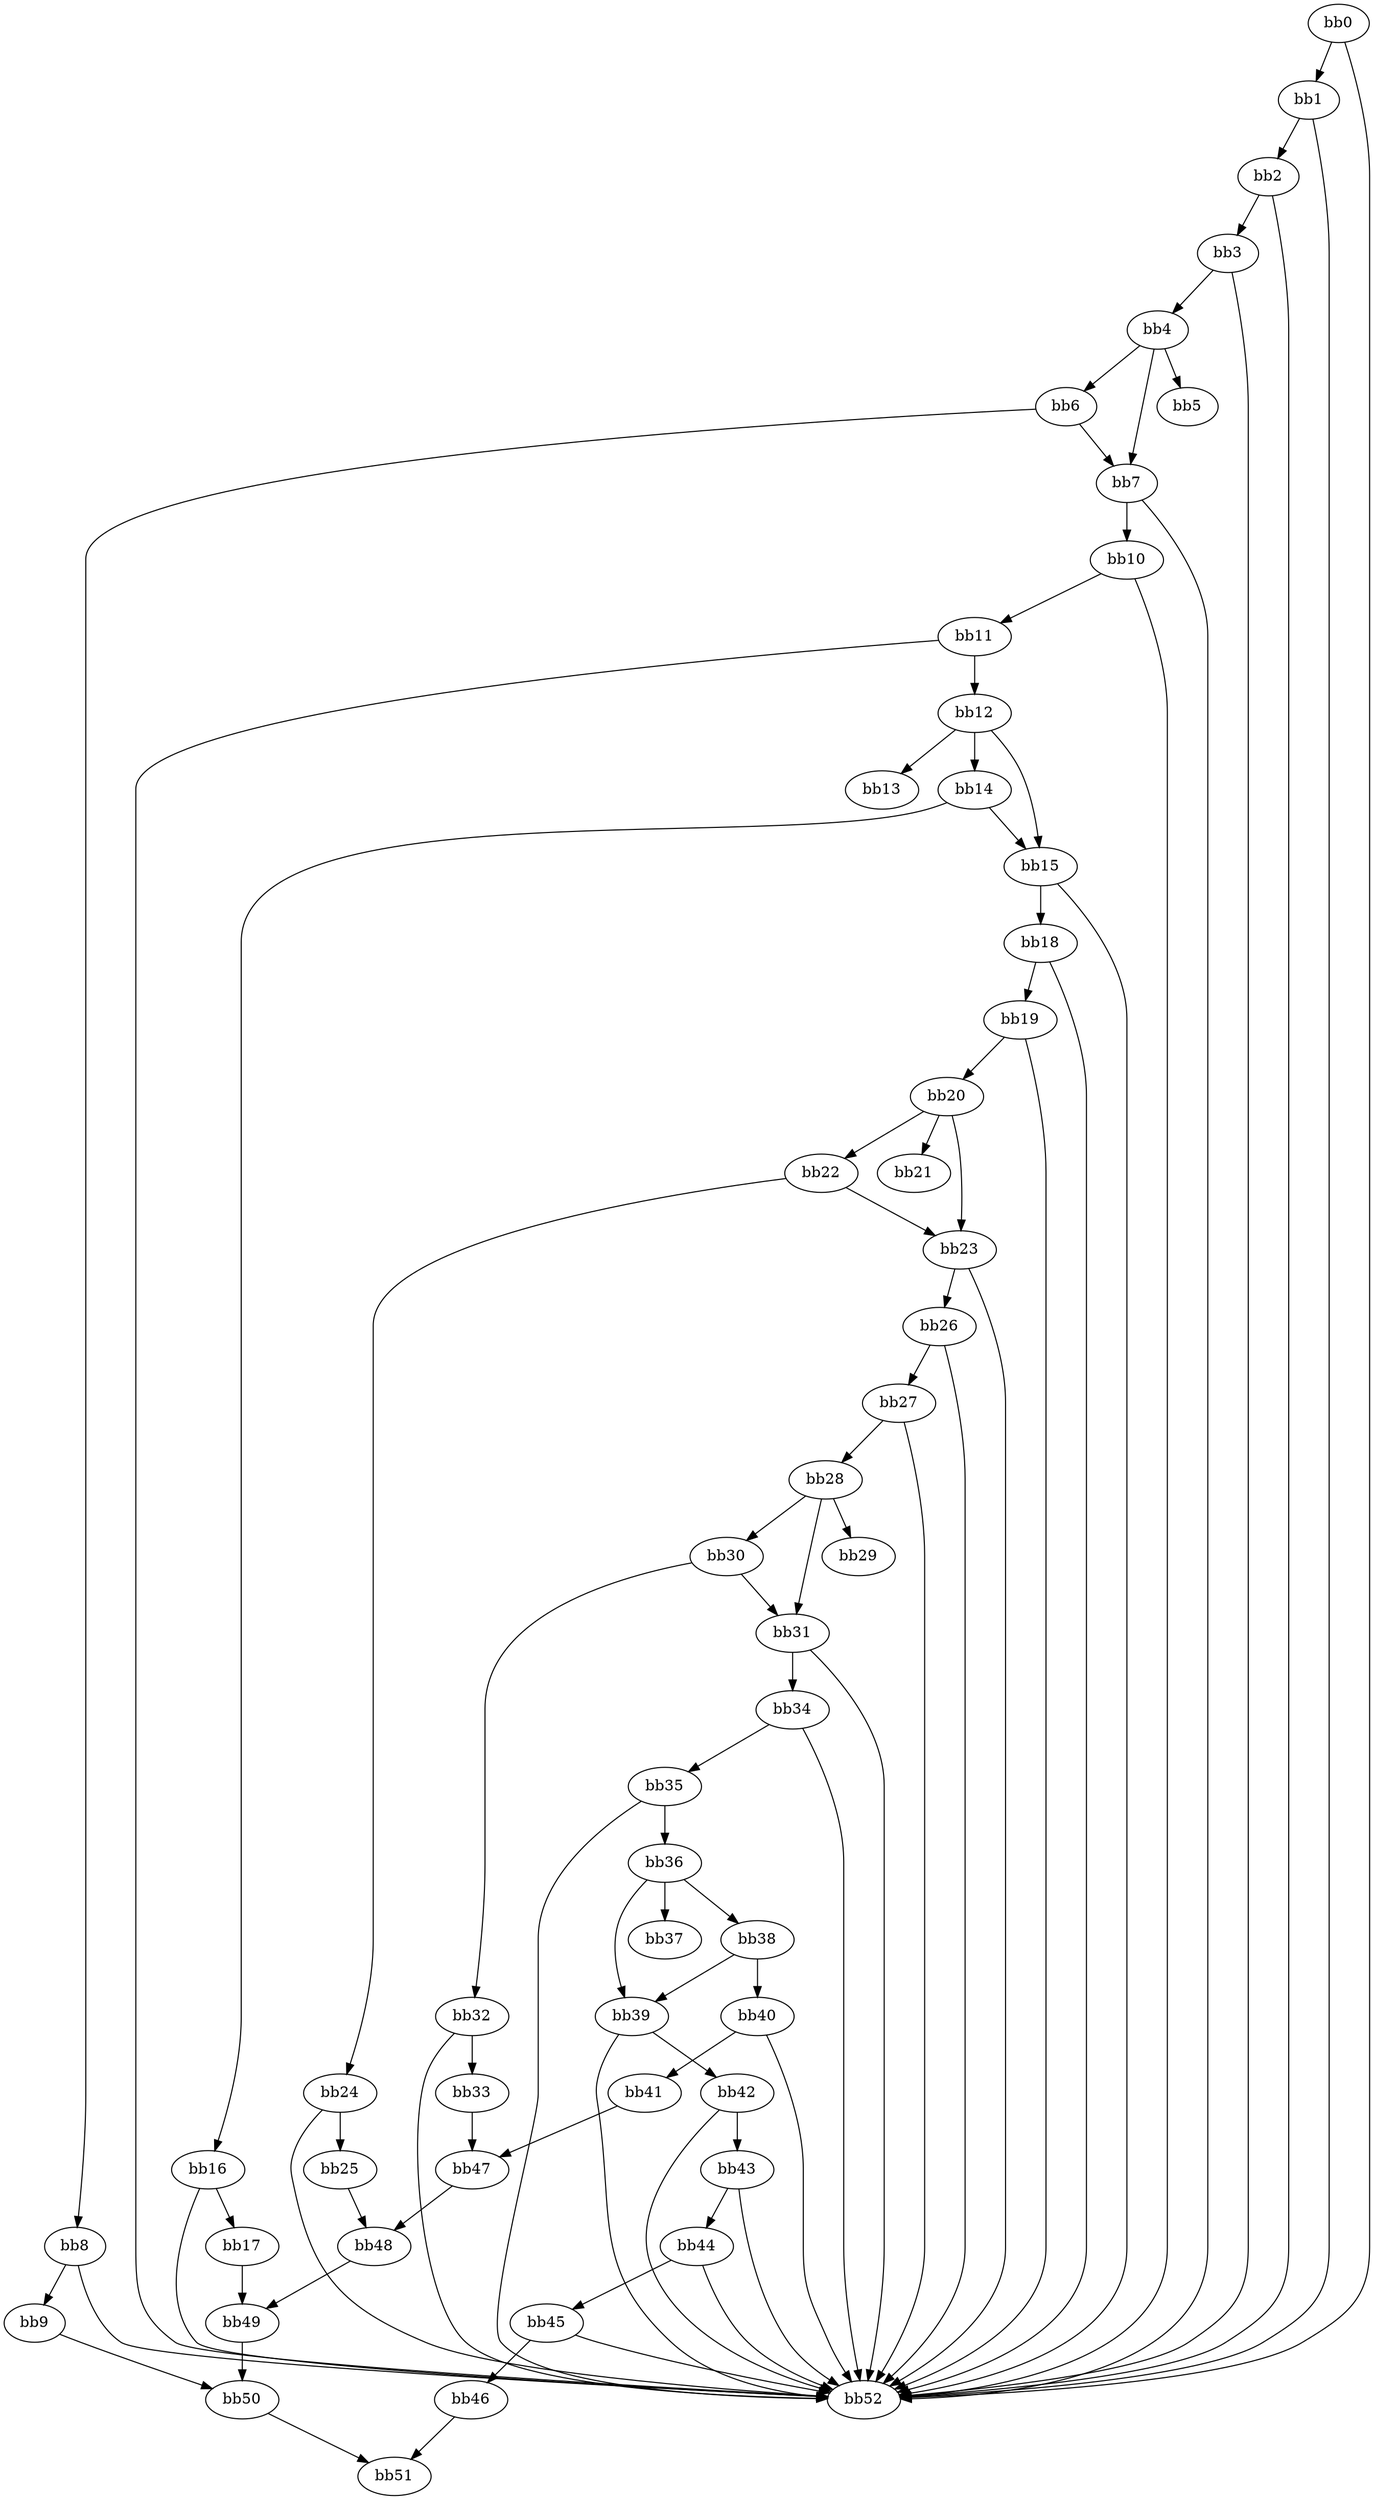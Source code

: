 digraph {
    0 [ label = "bb0\l" ]
    1 [ label = "bb1\l" ]
    2 [ label = "bb2\l" ]
    3 [ label = "bb3\l" ]
    4 [ label = "bb4\l" ]
    5 [ label = "bb5\l" ]
    6 [ label = "bb6\l" ]
    7 [ label = "bb7\l" ]
    8 [ label = "bb8\l" ]
    9 [ label = "bb9\l" ]
    10 [ label = "bb10\l" ]
    11 [ label = "bb11\l" ]
    12 [ label = "bb12\l" ]
    13 [ label = "bb13\l" ]
    14 [ label = "bb14\l" ]
    15 [ label = "bb15\l" ]
    16 [ label = "bb16\l" ]
    17 [ label = "bb17\l" ]
    18 [ label = "bb18\l" ]
    19 [ label = "bb19\l" ]
    20 [ label = "bb20\l" ]
    21 [ label = "bb21\l" ]
    22 [ label = "bb22\l" ]
    23 [ label = "bb23\l" ]
    24 [ label = "bb24\l" ]
    25 [ label = "bb25\l" ]
    26 [ label = "bb26\l" ]
    27 [ label = "bb27\l" ]
    28 [ label = "bb28\l" ]
    29 [ label = "bb29\l" ]
    30 [ label = "bb30\l" ]
    31 [ label = "bb31\l" ]
    32 [ label = "bb32\l" ]
    33 [ label = "bb33\l" ]
    34 [ label = "bb34\l" ]
    35 [ label = "bb35\l" ]
    36 [ label = "bb36\l" ]
    37 [ label = "bb37\l" ]
    38 [ label = "bb38\l" ]
    39 [ label = "bb39\l" ]
    40 [ label = "bb40\l" ]
    41 [ label = "bb41\l" ]
    42 [ label = "bb42\l" ]
    43 [ label = "bb43\l" ]
    44 [ label = "bb44\l" ]
    45 [ label = "bb45\l" ]
    46 [ label = "bb46\l" ]
    47 [ label = "bb47\l" ]
    48 [ label = "bb48\l" ]
    49 [ label = "bb49\l" ]
    50 [ label = "bb50\l" ]
    51 [ label = "bb51\l" ]
    52 [ label = "bb52\l" ]
    0 -> 1 [ ]
    0 -> 52 [ ]
    1 -> 2 [ ]
    1 -> 52 [ ]
    2 -> 3 [ ]
    2 -> 52 [ ]
    3 -> 4 [ ]
    3 -> 52 [ ]
    4 -> 5 [ ]
    4 -> 6 [ ]
    4 -> 7 [ ]
    6 -> 7 [ ]
    6 -> 8 [ ]
    7 -> 10 [ ]
    7 -> 52 [ ]
    8 -> 9 [ ]
    8 -> 52 [ ]
    9 -> 50 [ ]
    10 -> 11 [ ]
    10 -> 52 [ ]
    11 -> 12 [ ]
    11 -> 52 [ ]
    12 -> 13 [ ]
    12 -> 14 [ ]
    12 -> 15 [ ]
    14 -> 15 [ ]
    14 -> 16 [ ]
    15 -> 18 [ ]
    15 -> 52 [ ]
    16 -> 17 [ ]
    16 -> 52 [ ]
    17 -> 49 [ ]
    18 -> 19 [ ]
    18 -> 52 [ ]
    19 -> 20 [ ]
    19 -> 52 [ ]
    20 -> 21 [ ]
    20 -> 22 [ ]
    20 -> 23 [ ]
    22 -> 23 [ ]
    22 -> 24 [ ]
    23 -> 26 [ ]
    23 -> 52 [ ]
    24 -> 25 [ ]
    24 -> 52 [ ]
    25 -> 48 [ ]
    26 -> 27 [ ]
    26 -> 52 [ ]
    27 -> 28 [ ]
    27 -> 52 [ ]
    28 -> 29 [ ]
    28 -> 30 [ ]
    28 -> 31 [ ]
    30 -> 31 [ ]
    30 -> 32 [ ]
    31 -> 34 [ ]
    31 -> 52 [ ]
    32 -> 33 [ ]
    32 -> 52 [ ]
    33 -> 47 [ ]
    34 -> 35 [ ]
    34 -> 52 [ ]
    35 -> 36 [ ]
    35 -> 52 [ ]
    36 -> 37 [ ]
    36 -> 38 [ ]
    36 -> 39 [ ]
    38 -> 39 [ ]
    38 -> 40 [ ]
    39 -> 42 [ ]
    39 -> 52 [ ]
    40 -> 41 [ ]
    40 -> 52 [ ]
    41 -> 47 [ ]
    42 -> 43 [ ]
    42 -> 52 [ ]
    43 -> 44 [ ]
    43 -> 52 [ ]
    44 -> 45 [ ]
    44 -> 52 [ ]
    45 -> 46 [ ]
    45 -> 52 [ ]
    46 -> 51 [ ]
    47 -> 48 [ ]
    48 -> 49 [ ]
    49 -> 50 [ ]
    50 -> 51 [ ]
}

